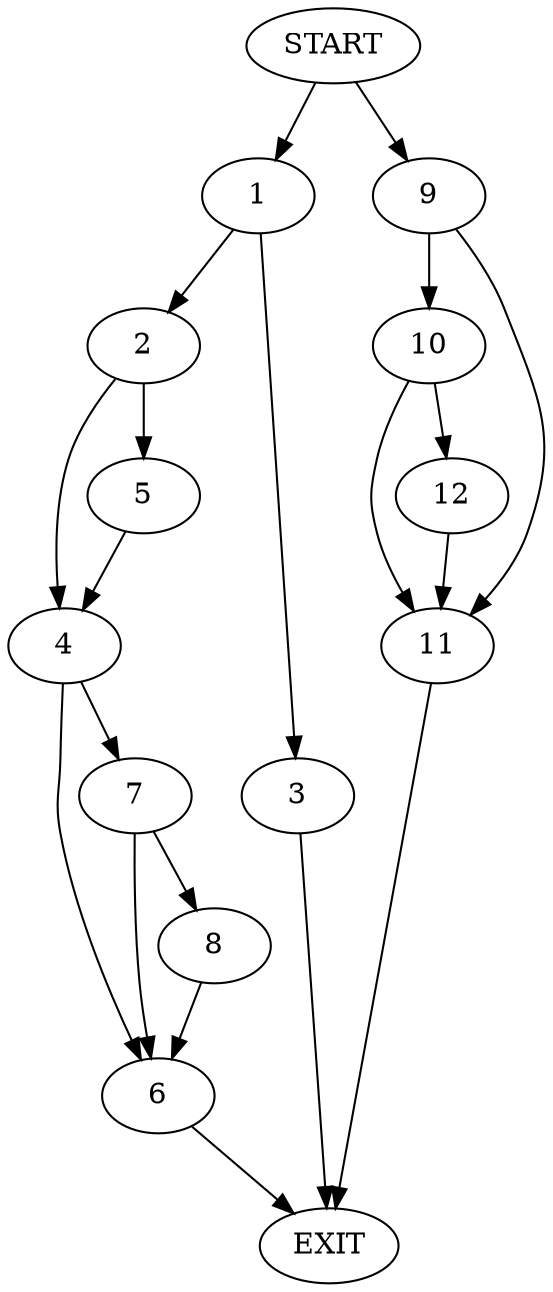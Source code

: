 digraph {
0 [label="START"]
13 [label="EXIT"]
0 -> 1
1 -> 2
1 -> 3
2 -> 4
2 -> 5
3 -> 13
5 -> 4
4 -> 6
4 -> 7
6 -> 13
7 -> 8
7 -> 6
8 -> 6
0 -> 9
9 -> 10
9 -> 11
10 -> 12
10 -> 11
11 -> 13
12 -> 11
}
